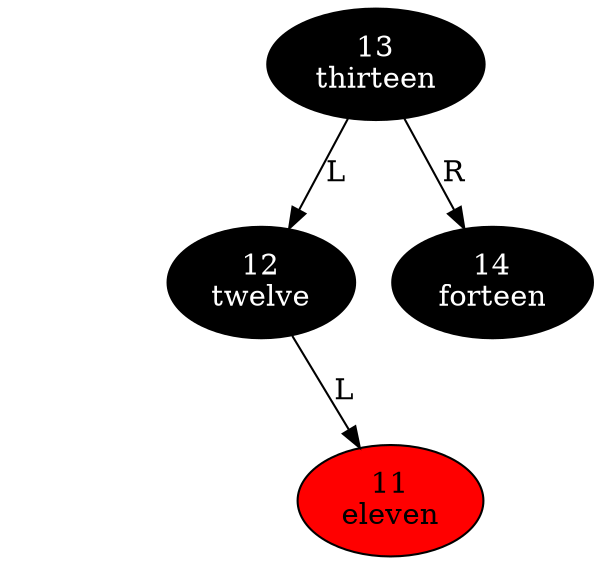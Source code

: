 digraph
{
node_13 [style=filled fillcolor=black fontcolor=white label="13\nthirteen"];
node_13 -> node_12 [label=L taildir=sw];
node_13 -> node_14 [label=R taildir=se];
node_12 [style=filled fillcolor=black fontcolor=white label="12\ntwelve"];
node_12 -> node_12_R [style=invis];
node_12_R [style=invis];
node_12 -> node_11 [label=L taildir=sw];
node_11 [style=filled fillcolor=red fontcolor=black label="11\neleven"];
node_14 [style=filled fillcolor=black fontcolor=white label="14\nforteen"];
}
